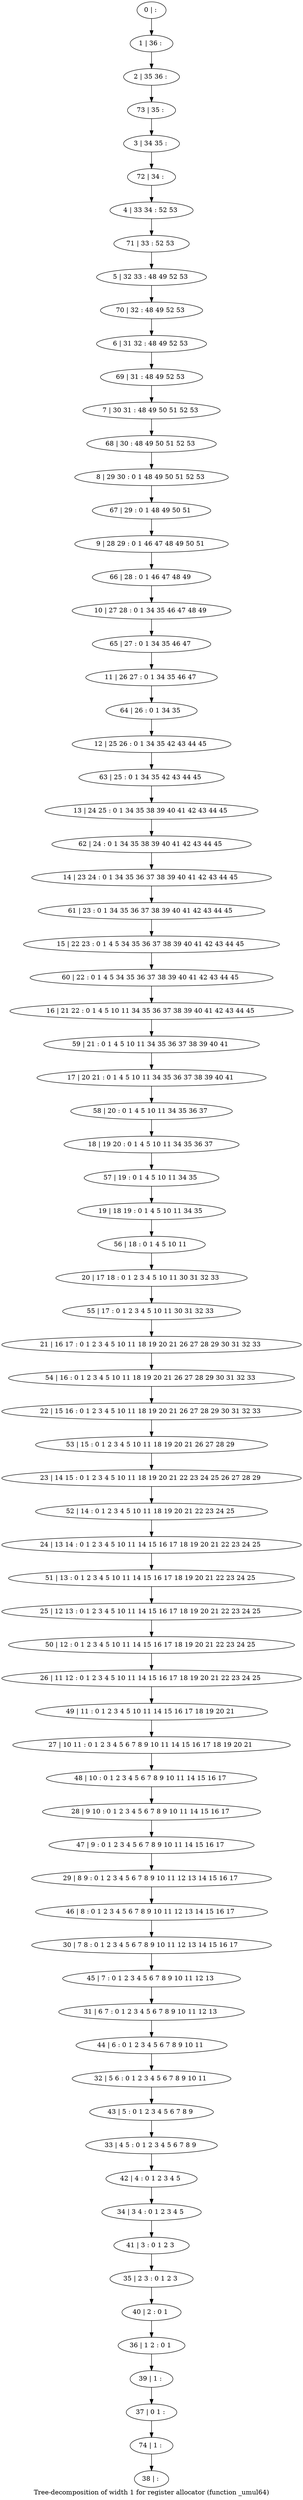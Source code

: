 digraph G {
graph [label="Tree-decomposition of width 1 for register allocator (function _umul64)"]
0[label="0 | : "];
1[label="1 | 36 : "];
2[label="2 | 35 36 : "];
3[label="3 | 34 35 : "];
4[label="4 | 33 34 : 52 53 "];
5[label="5 | 32 33 : 48 49 52 53 "];
6[label="6 | 31 32 : 48 49 52 53 "];
7[label="7 | 30 31 : 48 49 50 51 52 53 "];
8[label="8 | 29 30 : 0 1 48 49 50 51 52 53 "];
9[label="9 | 28 29 : 0 1 46 47 48 49 50 51 "];
10[label="10 | 27 28 : 0 1 34 35 46 47 48 49 "];
11[label="11 | 26 27 : 0 1 34 35 46 47 "];
12[label="12 | 25 26 : 0 1 34 35 42 43 44 45 "];
13[label="13 | 24 25 : 0 1 34 35 38 39 40 41 42 43 44 45 "];
14[label="14 | 23 24 : 0 1 34 35 36 37 38 39 40 41 42 43 44 45 "];
15[label="15 | 22 23 : 0 1 4 5 34 35 36 37 38 39 40 41 42 43 44 45 "];
16[label="16 | 21 22 : 0 1 4 5 10 11 34 35 36 37 38 39 40 41 42 43 44 45 "];
17[label="17 | 20 21 : 0 1 4 5 10 11 34 35 36 37 38 39 40 41 "];
18[label="18 | 19 20 : 0 1 4 5 10 11 34 35 36 37 "];
19[label="19 | 18 19 : 0 1 4 5 10 11 34 35 "];
20[label="20 | 17 18 : 0 1 2 3 4 5 10 11 30 31 32 33 "];
21[label="21 | 16 17 : 0 1 2 3 4 5 10 11 18 19 20 21 26 27 28 29 30 31 32 33 "];
22[label="22 | 15 16 : 0 1 2 3 4 5 10 11 18 19 20 21 26 27 28 29 30 31 32 33 "];
23[label="23 | 14 15 : 0 1 2 3 4 5 10 11 18 19 20 21 22 23 24 25 26 27 28 29 "];
24[label="24 | 13 14 : 0 1 2 3 4 5 10 11 14 15 16 17 18 19 20 21 22 23 24 25 "];
25[label="25 | 12 13 : 0 1 2 3 4 5 10 11 14 15 16 17 18 19 20 21 22 23 24 25 "];
26[label="26 | 11 12 : 0 1 2 3 4 5 10 11 14 15 16 17 18 19 20 21 22 23 24 25 "];
27[label="27 | 10 11 : 0 1 2 3 4 5 6 7 8 9 10 11 14 15 16 17 18 19 20 21 "];
28[label="28 | 9 10 : 0 1 2 3 4 5 6 7 8 9 10 11 14 15 16 17 "];
29[label="29 | 8 9 : 0 1 2 3 4 5 6 7 8 9 10 11 12 13 14 15 16 17 "];
30[label="30 | 7 8 : 0 1 2 3 4 5 6 7 8 9 10 11 12 13 14 15 16 17 "];
31[label="31 | 6 7 : 0 1 2 3 4 5 6 7 8 9 10 11 12 13 "];
32[label="32 | 5 6 : 0 1 2 3 4 5 6 7 8 9 10 11 "];
33[label="33 | 4 5 : 0 1 2 3 4 5 6 7 8 9 "];
34[label="34 | 3 4 : 0 1 2 3 4 5 "];
35[label="35 | 2 3 : 0 1 2 3 "];
36[label="36 | 1 2 : 0 1 "];
37[label="37 | 0 1 : "];
38[label="38 | : "];
39[label="39 | 1 : "];
40[label="40 | 2 : 0 1 "];
41[label="41 | 3 : 0 1 2 3 "];
42[label="42 | 4 : 0 1 2 3 4 5 "];
43[label="43 | 5 : 0 1 2 3 4 5 6 7 8 9 "];
44[label="44 | 6 : 0 1 2 3 4 5 6 7 8 9 10 11 "];
45[label="45 | 7 : 0 1 2 3 4 5 6 7 8 9 10 11 12 13 "];
46[label="46 | 8 : 0 1 2 3 4 5 6 7 8 9 10 11 12 13 14 15 16 17 "];
47[label="47 | 9 : 0 1 2 3 4 5 6 7 8 9 10 11 14 15 16 17 "];
48[label="48 | 10 : 0 1 2 3 4 5 6 7 8 9 10 11 14 15 16 17 "];
49[label="49 | 11 : 0 1 2 3 4 5 10 11 14 15 16 17 18 19 20 21 "];
50[label="50 | 12 : 0 1 2 3 4 5 10 11 14 15 16 17 18 19 20 21 22 23 24 25 "];
51[label="51 | 13 : 0 1 2 3 4 5 10 11 14 15 16 17 18 19 20 21 22 23 24 25 "];
52[label="52 | 14 : 0 1 2 3 4 5 10 11 18 19 20 21 22 23 24 25 "];
53[label="53 | 15 : 0 1 2 3 4 5 10 11 18 19 20 21 26 27 28 29 "];
54[label="54 | 16 : 0 1 2 3 4 5 10 11 18 19 20 21 26 27 28 29 30 31 32 33 "];
55[label="55 | 17 : 0 1 2 3 4 5 10 11 30 31 32 33 "];
56[label="56 | 18 : 0 1 4 5 10 11 "];
57[label="57 | 19 : 0 1 4 5 10 11 34 35 "];
58[label="58 | 20 : 0 1 4 5 10 11 34 35 36 37 "];
59[label="59 | 21 : 0 1 4 5 10 11 34 35 36 37 38 39 40 41 "];
60[label="60 | 22 : 0 1 4 5 34 35 36 37 38 39 40 41 42 43 44 45 "];
61[label="61 | 23 : 0 1 34 35 36 37 38 39 40 41 42 43 44 45 "];
62[label="62 | 24 : 0 1 34 35 38 39 40 41 42 43 44 45 "];
63[label="63 | 25 : 0 1 34 35 42 43 44 45 "];
64[label="64 | 26 : 0 1 34 35 "];
65[label="65 | 27 : 0 1 34 35 46 47 "];
66[label="66 | 28 : 0 1 46 47 48 49 "];
67[label="67 | 29 : 0 1 48 49 50 51 "];
68[label="68 | 30 : 48 49 50 51 52 53 "];
69[label="69 | 31 : 48 49 52 53 "];
70[label="70 | 32 : 48 49 52 53 "];
71[label="71 | 33 : 52 53 "];
72[label="72 | 34 : "];
73[label="73 | 35 : "];
74[label="74 | 1 : "];
0->1 ;
1->2 ;
39->37 ;
36->39 ;
40->36 ;
35->40 ;
41->35 ;
34->41 ;
42->34 ;
33->42 ;
43->33 ;
32->43 ;
44->32 ;
31->44 ;
45->31 ;
30->45 ;
46->30 ;
29->46 ;
47->29 ;
28->47 ;
48->28 ;
27->48 ;
49->27 ;
26->49 ;
50->26 ;
25->50 ;
51->25 ;
24->51 ;
52->24 ;
23->52 ;
53->23 ;
22->53 ;
54->22 ;
21->54 ;
55->21 ;
20->55 ;
56->20 ;
19->56 ;
57->19 ;
18->57 ;
58->18 ;
17->58 ;
59->17 ;
16->59 ;
60->16 ;
15->60 ;
61->15 ;
14->61 ;
62->14 ;
13->62 ;
63->13 ;
12->63 ;
64->12 ;
11->64 ;
65->11 ;
10->65 ;
66->10 ;
9->66 ;
67->9 ;
8->67 ;
68->8 ;
7->68 ;
69->7 ;
6->69 ;
70->6 ;
5->70 ;
71->5 ;
4->71 ;
72->4 ;
3->72 ;
73->3 ;
2->73 ;
74->38 ;
37->74 ;
}
